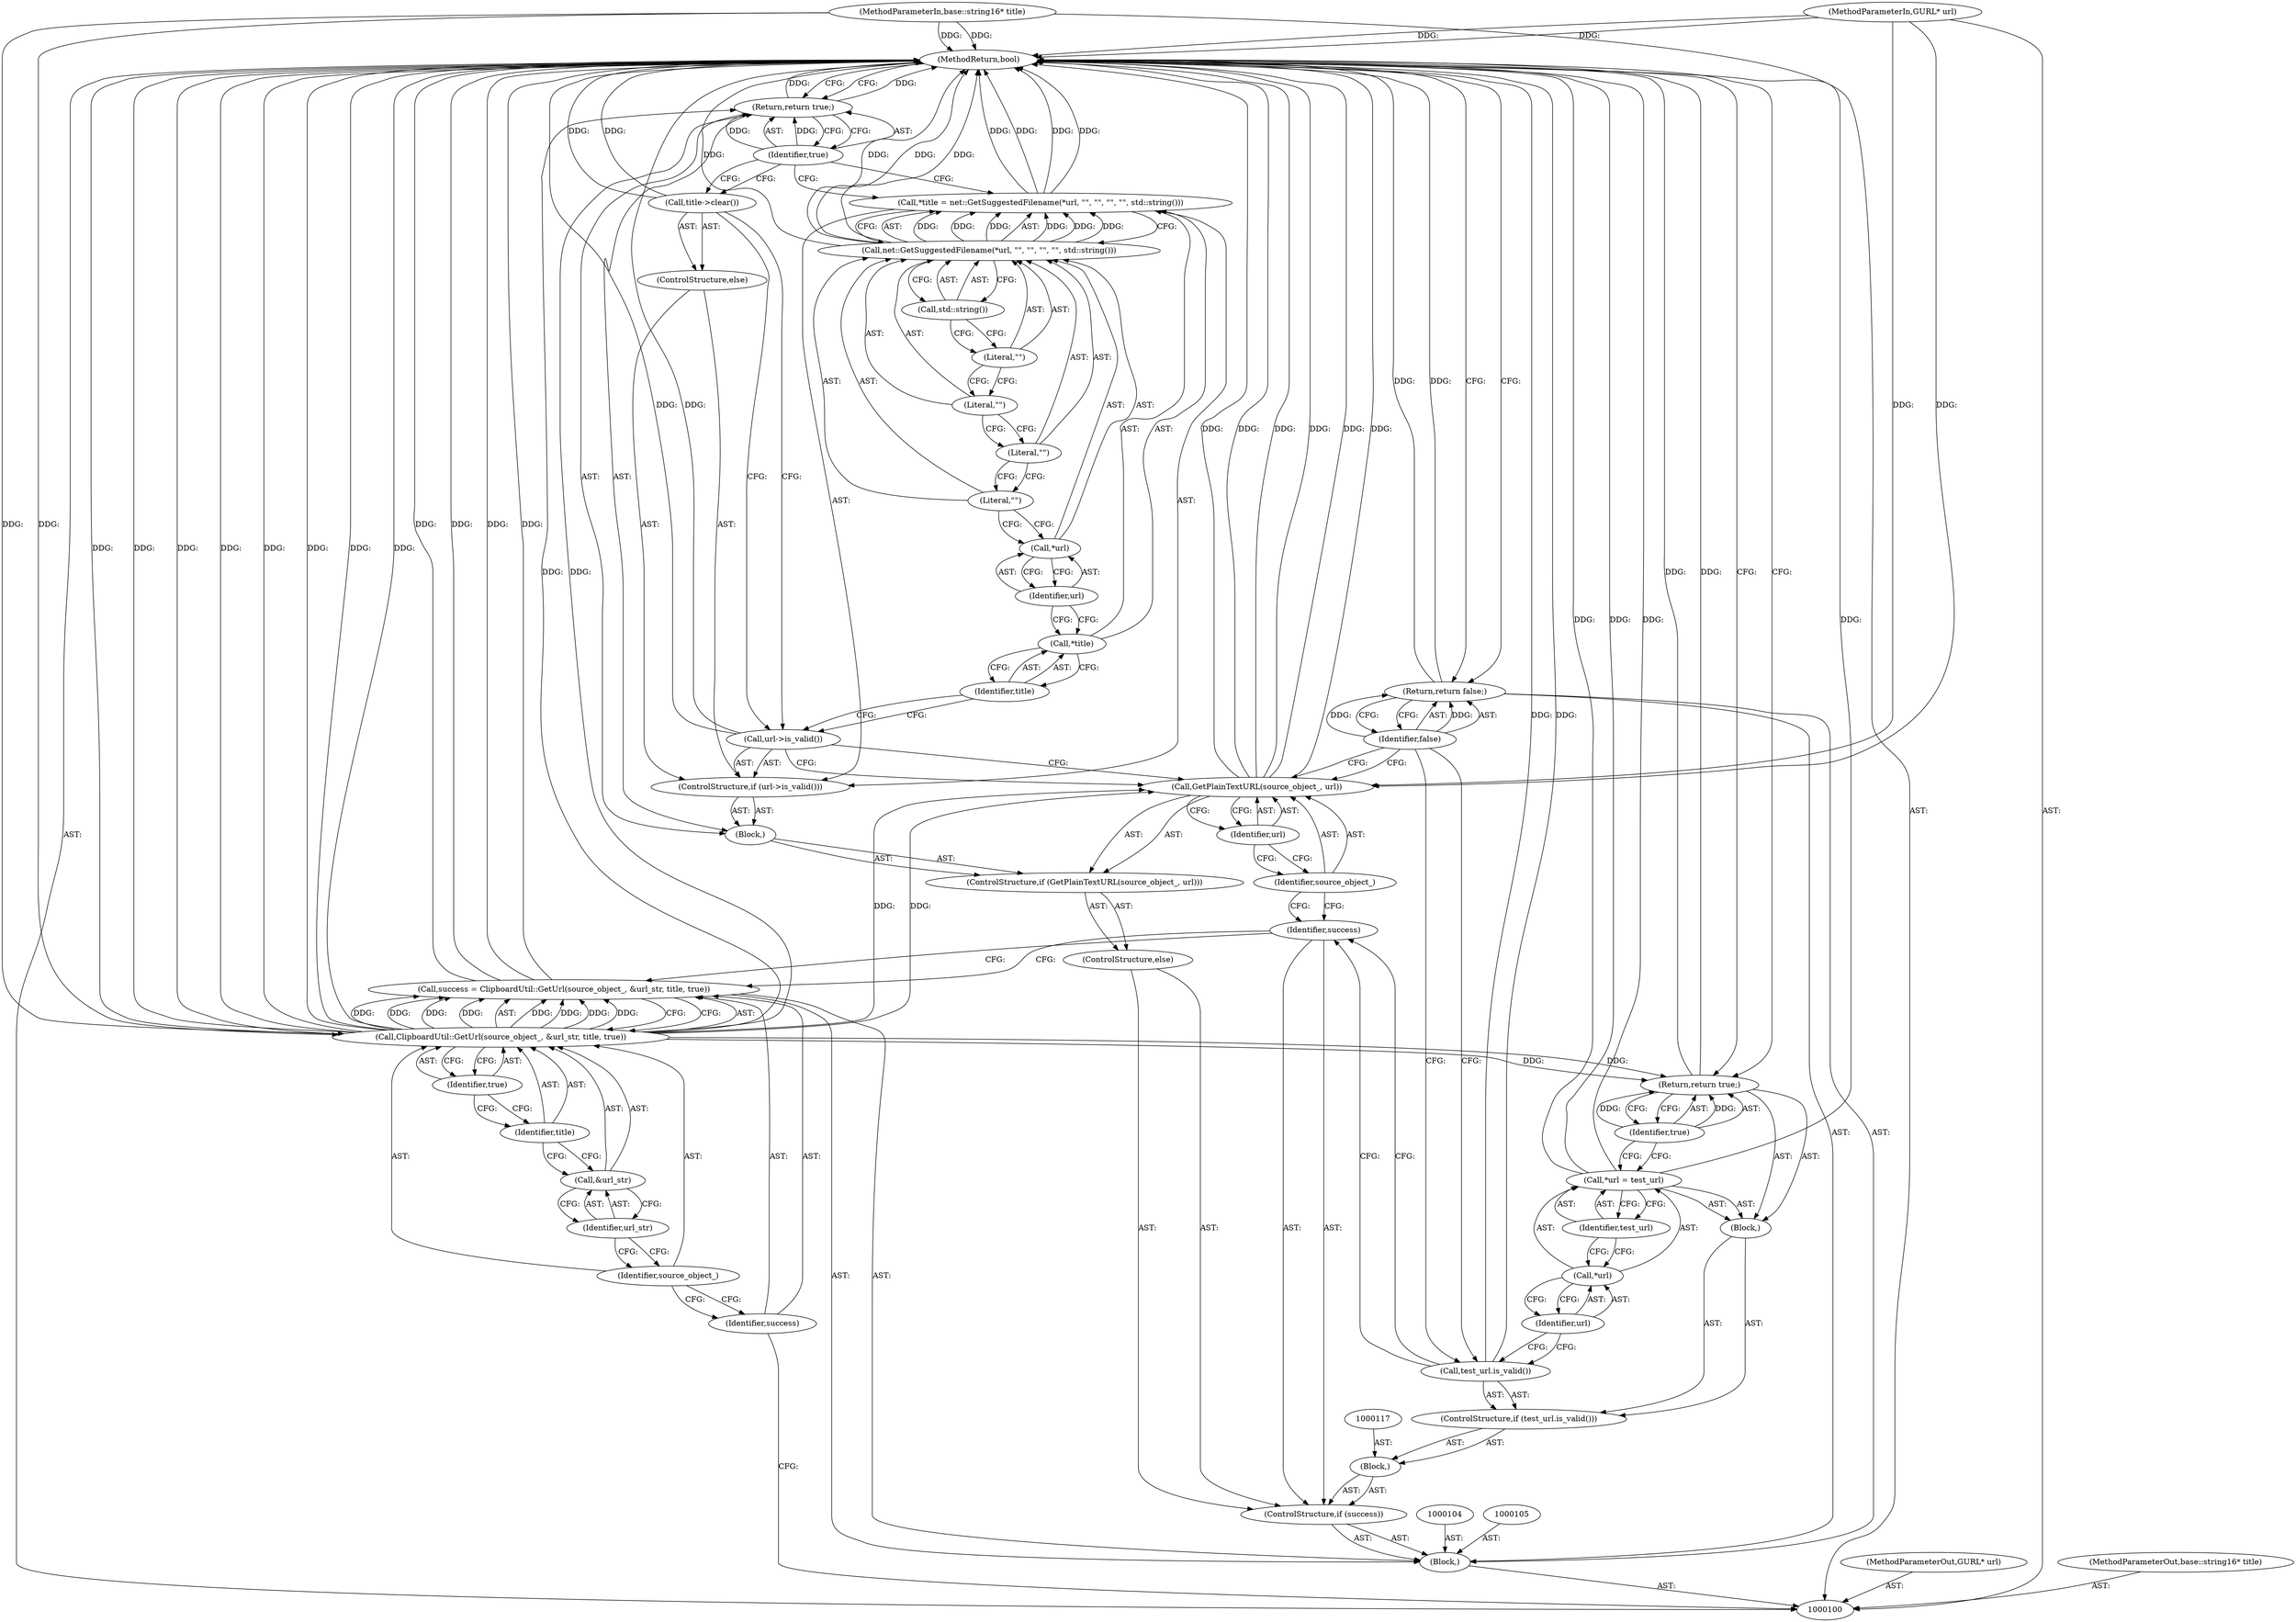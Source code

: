 digraph "1_Chrome_1161a49d663dd395bd639549c2dfe7324f847938_9" {
"1000152" [label="(MethodReturn,bool)"];
"1000101" [label="(MethodParameterIn,GURL* url)"];
"1000208" [label="(MethodParameterOut,GURL* url)"];
"1000129" [label="(Call,GetPlainTextURL(source_object_, url))"];
"1000130" [label="(Identifier,source_object_)"];
"1000127" [label="(ControlStructure,else)"];
"1000131" [label="(Identifier,url)"];
"1000132" [label="(Block,)"];
"1000128" [label="(ControlStructure,if (GetPlainTextURL(source_object_, url)))"];
"1000133" [label="(ControlStructure,if (url->is_valid()))"];
"1000134" [label="(Call,url->is_valid())"];
"1000138" [label="(Call,net::GetSuggestedFilename(*url, \"\", \"\", \"\", \"\", std::string()))"];
"1000139" [label="(Call,*url)"];
"1000140" [label="(Identifier,url)"];
"1000141" [label="(Literal,\"\")"];
"1000142" [label="(Literal,\"\")"];
"1000143" [label="(Literal,\"\")"];
"1000144" [label="(Literal,\"\")"];
"1000135" [label="(Call,*title = net::GetSuggestedFilename(*url, \"\", \"\", \"\", \"\", std::string()))"];
"1000136" [label="(Call,*title)"];
"1000145" [label="(Call,std::string())"];
"1000137" [label="(Identifier,title)"];
"1000146" [label="(ControlStructure,else)"];
"1000147" [label="(Call,title->clear())"];
"1000149" [label="(Identifier,true)"];
"1000148" [label="(Return,return true;)"];
"1000150" [label="(Return,return false;)"];
"1000151" [label="(Identifier,false)"];
"1000102" [label="(MethodParameterIn,base::string16* title)"];
"1000209" [label="(MethodParameterOut,base::string16* title)"];
"1000103" [label="(Block,)"];
"1000108" [label="(Call,ClipboardUtil::GetUrl(source_object_, &url_str, title, true))"];
"1000109" [label="(Identifier,source_object_)"];
"1000110" [label="(Call,&url_str)"];
"1000111" [label="(Identifier,url_str)"];
"1000112" [label="(Identifier,title)"];
"1000106" [label="(Call,success = ClipboardUtil::GetUrl(source_object_, &url_str, title, true))"];
"1000107" [label="(Identifier,success)"];
"1000113" [label="(Identifier,true)"];
"1000114" [label="(ControlStructure,if (success))"];
"1000115" [label="(Identifier,success)"];
"1000116" [label="(Block,)"];
"1000120" [label="(Block,)"];
"1000118" [label="(ControlStructure,if (test_url.is_valid()))"];
"1000119" [label="(Call,test_url.is_valid())"];
"1000124" [label="(Identifier,test_url)"];
"1000121" [label="(Call,*url = test_url)"];
"1000122" [label="(Call,*url)"];
"1000123" [label="(Identifier,url)"];
"1000126" [label="(Identifier,true)"];
"1000125" [label="(Return,return true;)"];
"1000152" -> "1000100"  [label="AST: "];
"1000152" -> "1000125"  [label="CFG: "];
"1000152" -> "1000148"  [label="CFG: "];
"1000152" -> "1000150"  [label="CFG: "];
"1000129" -> "1000152"  [label="DDG: "];
"1000129" -> "1000152"  [label="DDG: "];
"1000129" -> "1000152"  [label="DDG: "];
"1000106" -> "1000152"  [label="DDG: "];
"1000106" -> "1000152"  [label="DDG: "];
"1000138" -> "1000152"  [label="DDG: "];
"1000138" -> "1000152"  [label="DDG: "];
"1000135" -> "1000152"  [label="DDG: "];
"1000135" -> "1000152"  [label="DDG: "];
"1000119" -> "1000152"  [label="DDG: "];
"1000147" -> "1000152"  [label="DDG: "];
"1000134" -> "1000152"  [label="DDG: "];
"1000102" -> "1000152"  [label="DDG: "];
"1000108" -> "1000152"  [label="DDG: "];
"1000108" -> "1000152"  [label="DDG: "];
"1000108" -> "1000152"  [label="DDG: "];
"1000108" -> "1000152"  [label="DDG: "];
"1000101" -> "1000152"  [label="DDG: "];
"1000121" -> "1000152"  [label="DDG: "];
"1000121" -> "1000152"  [label="DDG: "];
"1000125" -> "1000152"  [label="DDG: "];
"1000148" -> "1000152"  [label="DDG: "];
"1000150" -> "1000152"  [label="DDG: "];
"1000101" -> "1000100"  [label="AST: "];
"1000101" -> "1000152"  [label="DDG: "];
"1000101" -> "1000129"  [label="DDG: "];
"1000208" -> "1000100"  [label="AST: "];
"1000129" -> "1000128"  [label="AST: "];
"1000129" -> "1000131"  [label="CFG: "];
"1000130" -> "1000129"  [label="AST: "];
"1000131" -> "1000129"  [label="AST: "];
"1000134" -> "1000129"  [label="CFG: "];
"1000151" -> "1000129"  [label="CFG: "];
"1000129" -> "1000152"  [label="DDG: "];
"1000129" -> "1000152"  [label="DDG: "];
"1000129" -> "1000152"  [label="DDG: "];
"1000108" -> "1000129"  [label="DDG: "];
"1000101" -> "1000129"  [label="DDG: "];
"1000130" -> "1000129"  [label="AST: "];
"1000130" -> "1000115"  [label="CFG: "];
"1000131" -> "1000130"  [label="CFG: "];
"1000127" -> "1000114"  [label="AST: "];
"1000128" -> "1000127"  [label="AST: "];
"1000131" -> "1000129"  [label="AST: "];
"1000131" -> "1000130"  [label="CFG: "];
"1000129" -> "1000131"  [label="CFG: "];
"1000132" -> "1000128"  [label="AST: "];
"1000133" -> "1000132"  [label="AST: "];
"1000148" -> "1000132"  [label="AST: "];
"1000128" -> "1000127"  [label="AST: "];
"1000129" -> "1000128"  [label="AST: "];
"1000132" -> "1000128"  [label="AST: "];
"1000133" -> "1000132"  [label="AST: "];
"1000134" -> "1000133"  [label="AST: "];
"1000135" -> "1000133"  [label="AST: "];
"1000146" -> "1000133"  [label="AST: "];
"1000134" -> "1000133"  [label="AST: "];
"1000134" -> "1000129"  [label="CFG: "];
"1000137" -> "1000134"  [label="CFG: "];
"1000147" -> "1000134"  [label="CFG: "];
"1000134" -> "1000152"  [label="DDG: "];
"1000138" -> "1000135"  [label="AST: "];
"1000138" -> "1000145"  [label="CFG: "];
"1000139" -> "1000138"  [label="AST: "];
"1000141" -> "1000138"  [label="AST: "];
"1000142" -> "1000138"  [label="AST: "];
"1000143" -> "1000138"  [label="AST: "];
"1000144" -> "1000138"  [label="AST: "];
"1000145" -> "1000138"  [label="AST: "];
"1000135" -> "1000138"  [label="CFG: "];
"1000138" -> "1000152"  [label="DDG: "];
"1000138" -> "1000152"  [label="DDG: "];
"1000138" -> "1000135"  [label="DDG: "];
"1000138" -> "1000135"  [label="DDG: "];
"1000138" -> "1000135"  [label="DDG: "];
"1000139" -> "1000138"  [label="AST: "];
"1000139" -> "1000140"  [label="CFG: "];
"1000140" -> "1000139"  [label="AST: "];
"1000141" -> "1000139"  [label="CFG: "];
"1000140" -> "1000139"  [label="AST: "];
"1000140" -> "1000136"  [label="CFG: "];
"1000139" -> "1000140"  [label="CFG: "];
"1000141" -> "1000138"  [label="AST: "];
"1000141" -> "1000139"  [label="CFG: "];
"1000142" -> "1000141"  [label="CFG: "];
"1000142" -> "1000138"  [label="AST: "];
"1000142" -> "1000141"  [label="CFG: "];
"1000143" -> "1000142"  [label="CFG: "];
"1000143" -> "1000138"  [label="AST: "];
"1000143" -> "1000142"  [label="CFG: "];
"1000144" -> "1000143"  [label="CFG: "];
"1000144" -> "1000138"  [label="AST: "];
"1000144" -> "1000143"  [label="CFG: "];
"1000145" -> "1000144"  [label="CFG: "];
"1000135" -> "1000133"  [label="AST: "];
"1000135" -> "1000138"  [label="CFG: "];
"1000136" -> "1000135"  [label="AST: "];
"1000138" -> "1000135"  [label="AST: "];
"1000149" -> "1000135"  [label="CFG: "];
"1000135" -> "1000152"  [label="DDG: "];
"1000135" -> "1000152"  [label="DDG: "];
"1000138" -> "1000135"  [label="DDG: "];
"1000138" -> "1000135"  [label="DDG: "];
"1000138" -> "1000135"  [label="DDG: "];
"1000136" -> "1000135"  [label="AST: "];
"1000136" -> "1000137"  [label="CFG: "];
"1000137" -> "1000136"  [label="AST: "];
"1000140" -> "1000136"  [label="CFG: "];
"1000145" -> "1000138"  [label="AST: "];
"1000145" -> "1000144"  [label="CFG: "];
"1000138" -> "1000145"  [label="CFG: "];
"1000137" -> "1000136"  [label="AST: "];
"1000137" -> "1000134"  [label="CFG: "];
"1000136" -> "1000137"  [label="CFG: "];
"1000146" -> "1000133"  [label="AST: "];
"1000147" -> "1000146"  [label="AST: "];
"1000147" -> "1000146"  [label="AST: "];
"1000147" -> "1000134"  [label="CFG: "];
"1000149" -> "1000147"  [label="CFG: "];
"1000147" -> "1000152"  [label="DDG: "];
"1000149" -> "1000148"  [label="AST: "];
"1000149" -> "1000135"  [label="CFG: "];
"1000149" -> "1000147"  [label="CFG: "];
"1000148" -> "1000149"  [label="CFG: "];
"1000149" -> "1000148"  [label="DDG: "];
"1000148" -> "1000132"  [label="AST: "];
"1000148" -> "1000149"  [label="CFG: "];
"1000149" -> "1000148"  [label="AST: "];
"1000152" -> "1000148"  [label="CFG: "];
"1000148" -> "1000152"  [label="DDG: "];
"1000149" -> "1000148"  [label="DDG: "];
"1000108" -> "1000148"  [label="DDG: "];
"1000150" -> "1000103"  [label="AST: "];
"1000150" -> "1000151"  [label="CFG: "];
"1000151" -> "1000150"  [label="AST: "];
"1000152" -> "1000150"  [label="CFG: "];
"1000150" -> "1000152"  [label="DDG: "];
"1000151" -> "1000150"  [label="DDG: "];
"1000151" -> "1000150"  [label="AST: "];
"1000151" -> "1000119"  [label="CFG: "];
"1000151" -> "1000129"  [label="CFG: "];
"1000150" -> "1000151"  [label="CFG: "];
"1000151" -> "1000150"  [label="DDG: "];
"1000102" -> "1000100"  [label="AST: "];
"1000102" -> "1000152"  [label="DDG: "];
"1000102" -> "1000108"  [label="DDG: "];
"1000209" -> "1000100"  [label="AST: "];
"1000103" -> "1000100"  [label="AST: "];
"1000104" -> "1000103"  [label="AST: "];
"1000105" -> "1000103"  [label="AST: "];
"1000106" -> "1000103"  [label="AST: "];
"1000114" -> "1000103"  [label="AST: "];
"1000150" -> "1000103"  [label="AST: "];
"1000108" -> "1000106"  [label="AST: "];
"1000108" -> "1000113"  [label="CFG: "];
"1000109" -> "1000108"  [label="AST: "];
"1000110" -> "1000108"  [label="AST: "];
"1000112" -> "1000108"  [label="AST: "];
"1000113" -> "1000108"  [label="AST: "];
"1000106" -> "1000108"  [label="CFG: "];
"1000108" -> "1000152"  [label="DDG: "];
"1000108" -> "1000152"  [label="DDG: "];
"1000108" -> "1000152"  [label="DDG: "];
"1000108" -> "1000152"  [label="DDG: "];
"1000108" -> "1000106"  [label="DDG: "];
"1000108" -> "1000106"  [label="DDG: "];
"1000108" -> "1000106"  [label="DDG: "];
"1000108" -> "1000106"  [label="DDG: "];
"1000102" -> "1000108"  [label="DDG: "];
"1000108" -> "1000125"  [label="DDG: "];
"1000108" -> "1000129"  [label="DDG: "];
"1000108" -> "1000148"  [label="DDG: "];
"1000109" -> "1000108"  [label="AST: "];
"1000109" -> "1000107"  [label="CFG: "];
"1000111" -> "1000109"  [label="CFG: "];
"1000110" -> "1000108"  [label="AST: "];
"1000110" -> "1000111"  [label="CFG: "];
"1000111" -> "1000110"  [label="AST: "];
"1000112" -> "1000110"  [label="CFG: "];
"1000111" -> "1000110"  [label="AST: "];
"1000111" -> "1000109"  [label="CFG: "];
"1000110" -> "1000111"  [label="CFG: "];
"1000112" -> "1000108"  [label="AST: "];
"1000112" -> "1000110"  [label="CFG: "];
"1000113" -> "1000112"  [label="CFG: "];
"1000106" -> "1000103"  [label="AST: "];
"1000106" -> "1000108"  [label="CFG: "];
"1000107" -> "1000106"  [label="AST: "];
"1000108" -> "1000106"  [label="AST: "];
"1000115" -> "1000106"  [label="CFG: "];
"1000106" -> "1000152"  [label="DDG: "];
"1000106" -> "1000152"  [label="DDG: "];
"1000108" -> "1000106"  [label="DDG: "];
"1000108" -> "1000106"  [label="DDG: "];
"1000108" -> "1000106"  [label="DDG: "];
"1000108" -> "1000106"  [label="DDG: "];
"1000107" -> "1000106"  [label="AST: "];
"1000107" -> "1000100"  [label="CFG: "];
"1000109" -> "1000107"  [label="CFG: "];
"1000113" -> "1000108"  [label="AST: "];
"1000113" -> "1000112"  [label="CFG: "];
"1000108" -> "1000113"  [label="CFG: "];
"1000114" -> "1000103"  [label="AST: "];
"1000115" -> "1000114"  [label="AST: "];
"1000116" -> "1000114"  [label="AST: "];
"1000127" -> "1000114"  [label="AST: "];
"1000115" -> "1000114"  [label="AST: "];
"1000115" -> "1000106"  [label="CFG: "];
"1000119" -> "1000115"  [label="CFG: "];
"1000130" -> "1000115"  [label="CFG: "];
"1000116" -> "1000114"  [label="AST: "];
"1000117" -> "1000116"  [label="AST: "];
"1000118" -> "1000116"  [label="AST: "];
"1000120" -> "1000118"  [label="AST: "];
"1000121" -> "1000120"  [label="AST: "];
"1000125" -> "1000120"  [label="AST: "];
"1000118" -> "1000116"  [label="AST: "];
"1000119" -> "1000118"  [label="AST: "];
"1000120" -> "1000118"  [label="AST: "];
"1000119" -> "1000118"  [label="AST: "];
"1000119" -> "1000115"  [label="CFG: "];
"1000123" -> "1000119"  [label="CFG: "];
"1000151" -> "1000119"  [label="CFG: "];
"1000119" -> "1000152"  [label="DDG: "];
"1000124" -> "1000121"  [label="AST: "];
"1000124" -> "1000122"  [label="CFG: "];
"1000121" -> "1000124"  [label="CFG: "];
"1000121" -> "1000120"  [label="AST: "];
"1000121" -> "1000124"  [label="CFG: "];
"1000122" -> "1000121"  [label="AST: "];
"1000124" -> "1000121"  [label="AST: "];
"1000126" -> "1000121"  [label="CFG: "];
"1000121" -> "1000152"  [label="DDG: "];
"1000121" -> "1000152"  [label="DDG: "];
"1000122" -> "1000121"  [label="AST: "];
"1000122" -> "1000123"  [label="CFG: "];
"1000123" -> "1000122"  [label="AST: "];
"1000124" -> "1000122"  [label="CFG: "];
"1000123" -> "1000122"  [label="AST: "];
"1000123" -> "1000119"  [label="CFG: "];
"1000122" -> "1000123"  [label="CFG: "];
"1000126" -> "1000125"  [label="AST: "];
"1000126" -> "1000121"  [label="CFG: "];
"1000125" -> "1000126"  [label="CFG: "];
"1000126" -> "1000125"  [label="DDG: "];
"1000125" -> "1000120"  [label="AST: "];
"1000125" -> "1000126"  [label="CFG: "];
"1000126" -> "1000125"  [label="AST: "];
"1000152" -> "1000125"  [label="CFG: "];
"1000125" -> "1000152"  [label="DDG: "];
"1000126" -> "1000125"  [label="DDG: "];
"1000108" -> "1000125"  [label="DDG: "];
}
